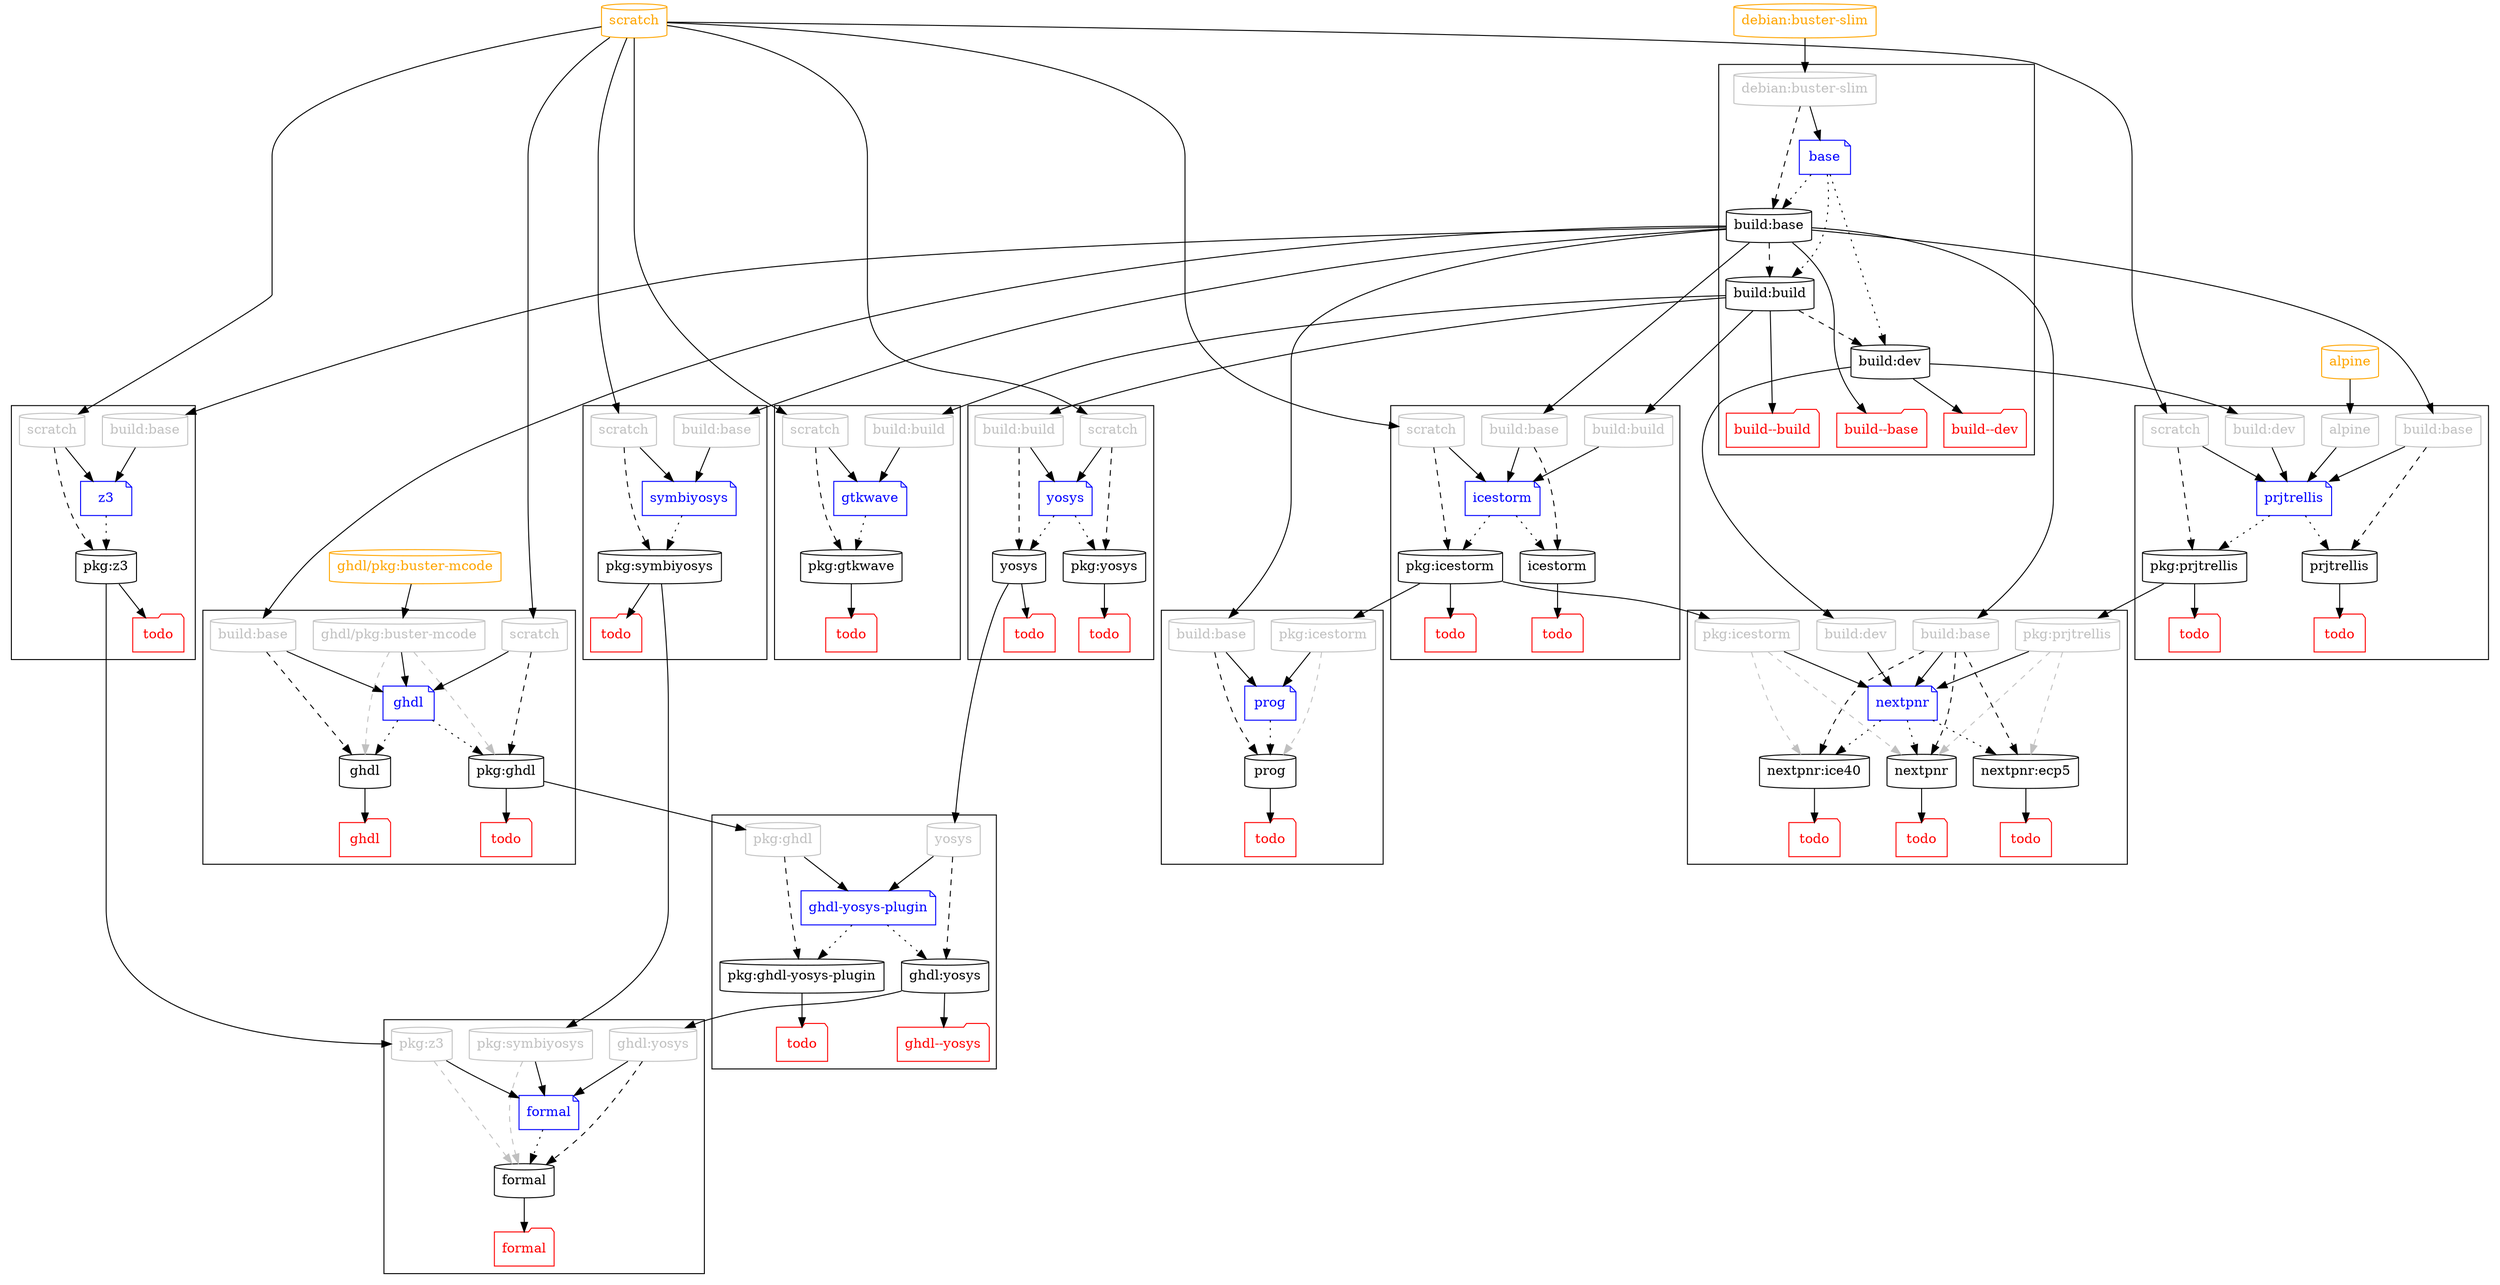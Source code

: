 digraph G {

  #splines=polyline; #curved
  newrank=true;

  # Dockerfiles

  { node [shape=note, color=blue, fontcolor=blue]
    d_base             [label="base"];
    d_formal           [label="formal"];
    d_ghdl             [label="ghdl"];
    d_ghdlYosysPlugin  [label="ghdl-yosys-plugin"];
    d_gtkwave          [label="gtkwave"];
    d_icestorm         [label="icestorm"];
    d_nextpnr          [label="nextpnr"];
    d_prjtrellis       [label="prjtrellis"];
    d_prog             [label="prog"];
    d_symbiyosys       [label="symbiyosys"];
    d_yosys            [label="yosys"];
    d_z3               [label="z3"];
  }

  # Images

  { node [shape=cylinder]
    "build:base"
    "build:build"
    "build:dev"
    "formal"
    "ghdl"
    "pkg:ghdl"
    "pkg:ghdl-yosys-plugin"
    "ghdl:yosys"
    "pkg:gtkwave"
    "pkg:icestorm"
    "icestorm"
    "nextpnr:ice40"
    "nextpnr:ecp5"
    "nextpnr"
    "pkg:prjtrellis"
    "prjtrellis"
    "prog"
    "pkg:symbiyosys"
    "pkg:yosys"
    "yosys"
    "pkg:z3"
  }

  # External images

  { node [shape=cylinder, color=orange, fontcolor=orange]
    { rank=same
      "debian:buster-slim";
      "scratch"           ;
    }

    "alpine";
    "ghdl/pkg:buster-mcode";
  }

  # Workflows

  subgraph cluster_base {
    { rank=same
      node [shape=cylinder, color=grey, fontcolor=grey]
      "p_base_debian" [label="debian:buster-slim"]
    }

    d_base -> {
      "build:base",
      "build:build",
      "build:dev"
    } [style=dotted];

    { rank=same
      node [shape=folder, color=red, fontcolor=red];
      "t_build:base" [label="build--base"];
      "t_build:build" [label="build--build"];
      "t_build:dev" [label="build--dev"];
    }

    "build:base" -> "t_build:base";
    "build:build" -> "t_build:build";
    "build:dev" -> "t_build:dev";
  }

  subgraph cluster_formal {
    { rank=same
      node [shape=cylinder, color=grey, fontcolor=grey]
      "p_formal_ghdl" [label="ghdl:yosys"]
      "p_formal_symbiyosys" [label="pkg:symbiyosys"]
      "p_formal_z3" [label="pkg:z3"]
    }

    d_formal ->
    "formal" [style=dotted];

    "t_formal" [shape=folder, color=red, fontcolor=red, label="formal"];

    "formal" -> "t_formal";
  }

  subgraph cluster_ghdl {
    { rank=same
      node [shape=cylinder, color=grey, fontcolor=grey]
      "p_ghdl_build:base" [label="build:base"]
      "p_ghdl_scratch" [label="scratch"]
      "p_ghdl_buster" [label="ghdl/pkg:buster-mcode"]
    }

    d_ghdl -> { rank=same
      "ghdl",
      "pkg:ghdl"
    } [style=dotted];

    { rank=same
      node [shape=folder, color=red, fontcolor=red];
      "t_ghdl" [label="ghdl"];
      "t_pkg:ghdl" [label="todo"];
    }

    "ghdl" -> "t_ghdl";
    "pkg:ghdl" -> "t_pkg:ghdl";
  }

  subgraph cluster_ghdlYosysPlugin {
    { rank=same
      node [shape=cylinder, color=grey, fontcolor=grey]
      "p_ghdl-yosys-plugin_yosys" [label="yosys"]
      "p_ghdl-yosys-plugin_pkg:ghdl" [label="pkg:ghdl"]
    }

    d_ghdlYosysPlugin -> { rank=same
      "pkg:ghdl-yosys-plugin",
      "ghdl:yosys"
    } [style=dotted];

    { rank=same
      node [shape=folder, color=red, fontcolor=red];
      "t_pkg:ghdl-yosys-plugin" [label="todo"];
      "t_ghdl:yosys" [label="ghdl--yosys"];
    }

    "pkg:ghdl-yosys-plugin" -> "t_pkg:ghdl-yosys-plugin";
    "ghdl:yosys" -> "t_ghdl:yosys";
  }

  subgraph cluster_gtkwave {
    { rank=same
      node [shape=cylinder, color=grey, fontcolor=grey]
      "p_gtkwave_build:build" [label="build:build"]
      "p_gtkwave_scratch" [label="scratch"]
    }

    d_gtkwave ->
    "pkg:gtkwave" [style=dotted];

    "t_pkg:gtkwave" [shape=folder, color=red, fontcolor=red, label="todo"];

    "pkg:gtkwave" -> "t_pkg:gtkwave";
  }

  subgraph cluster_icestorm {
    { rank=same
      node [shape=cylinder, color=grey, fontcolor=grey]
      "p_icestorm_scratch" [label="scratch"]
      "p_icestorm_build:base" [label="build:base"]
      "p_icestorm_build:build" [label="build:build"]
    }

    d_icestorm -> { rank=same
      "pkg:icestorm",
      "icestorm"
    } [style=dotted];

    { rank=same
      node [shape=folder, color=red, fontcolor=red];
      "t_icestorm" [label="todo"];
      "t_pkg:icestorm" [label="todo"];
    }

    "icestorm" -> "t_icestorm";
    "pkg:icestorm" -> "t_pkg:icestorm";
  }

  subgraph cluster_nextpnr {
    { rank=same
      node [shape=cylinder, color=grey, fontcolor=grey]
      "p_nextpnr_build:base" [label="build:base"]
      "p_nextpnr_build:dev" [label="build:dev"]
      "p_nextpnr_icestorm" [label="pkg:icestorm"]
      "p_nextpnr_prjtrellis" [label="pkg:prjtrellis"]
    }

    d_nextpnr -> { rank=same
      "nextpnr:ice40",
      "nextpnr:ecp5",
      "nextpnr"
    } [style=dotted];

    { rank=same
      node [shape=folder, color=red, fontcolor=red];
      "t_nextpnr" [label="todo"];
      "t_nextpnr:ice40" [label="todo"];
      "t_nextpnr:ecp5" [label="todo"];
    }

    "nextpnr" -> "t_nextpnr";
    "nextpnr:ice40" -> "t_nextpnr:ice40";
    "nextpnr:ecp5" -> "t_nextpnr:ecp5";
  }

  subgraph cluster_prjtrellis {
    { rank=same
      node [shape=cylinder, color=grey, fontcolor=grey]
      "p_prjtrellis_alpine" [label="alpine"]
      "p_prjtrellis_scratch" [label="scratch"]
      "p_prjtrellis_build:base" [label="build:base"]
      "p_prjtrellis_build:dev" [label="build:dev"]
    }

    d_prjtrellis -> { rank=same
      "pkg:prjtrellis",
      "prjtrellis"
    } [style=dotted];

    { rank=same
      node [shape=folder, color=red, fontcolor=red];
      "t_prjtrellis" [label="todo"];
      "t_pkg:prjtrellis" [label="todo"];
    }

    "prjtrellis" -> "t_prjtrellis";
    "pkg:prjtrellis" -> "t_pkg:prjtrellis";
  }

  subgraph cluster_prog {
    { rank=same
      node [shape=cylinder, color=grey, fontcolor=grey]
      "p_prog_icestorm" [label="pkg:icestorm"]
      "p_prog_build:base" [label="build:base"]
    }

    d_prog ->
    "prog" [style=dotted];

    "t_prog" [shape=folder, color=red, fontcolor=red, label="todo"];

    "prog" -> "t_prog";
  }

  subgraph cluster_symbiyosys {
    { rank=same
      node [shape=cylinder, color=grey, fontcolor=grey]
      "p_symbiyosys_scratch" [label="scratch"]
      "p_symbiyosys_build:base" [label="build:base"]
    }

    d_symbiyosys ->
    "pkg:symbiyosys" [style=dotted];

    "t_pkg:symbiyosys" [shape=folder, color=red, fontcolor=red, label="todo"];

    "pkg:symbiyosys" -> "t_pkg:symbiyosys";
  }

  subgraph cluster_yosys {
    { rank=same
      node [shape=cylinder, color=grey, fontcolor=grey]
      "p_yosys_build:build" [label="build:build"]
      "p_yosys_scratch" [label="scratch"]
    }

    d_yosys -> { rank=same
      "pkg:yosys",
      "yosys"
    } [style=dotted];

    { rank=same
      node [shape=folder, color=red, fontcolor=red];
      "t_yosys" [label="todo"];
      "t_pkg:yosys" [label="todo"];
    }

    "yosys" -> "t_yosys";
    "pkg:yosys" -> "t_pkg:yosys";
  }

  subgraph cluster_z3 {
    { rank=same
      node [shape=cylinder, color=grey, fontcolor=grey]
      "p_z3_scratch" [label="scratch"]
      "p_z3_build:base" [label="build:base"]
    }

    d_z3 ->
    "pkg:z3" [style=dotted];

    "t_pkg:z3" [shape=folder, color=red, fontcolor=red, label="todo"];

    "pkg:z3" -> "t_pkg:z3";
  }

  { rank=same
    d_gtkwave
    d_icestorm
    d_prjtrellis
    d_symbiyosys
    d_yosys
    d_z3
  }

  { rank=same
    d_ghdl
    d_nextpnr
    d_prog
  }

  # Dockerfile dependencies

  "debian:buster-slim" -> "p_base_debian" -> d_base;

  "ghdl:yosys" -> "p_formal_ghdl" -> d_formal;
  "pkg:symbiyosys" -> "p_formal_symbiyosys" -> d_formal;
  "pkg:z3" -> "p_formal_z3" -> d_formal;

  "scratch" -> "p_ghdl_scratch" -> d_ghdl;
  "ghdl/pkg:buster-mcode" -> "p_ghdl_buster" -> d_ghdl;
  "build:base" -> "p_ghdl_build:base" -> d_ghdl;

  "pkg:ghdl" -> "p_ghdl-yosys-plugin_pkg:ghdl" -> d_ghdlYosysPlugin;
  "yosys" -> "p_ghdl-yosys-plugin_yosys" -> d_ghdlYosysPlugin;

  "build:build" -> "p_gtkwave_build:build" -> d_gtkwave;
  "scratch" -> "p_gtkwave_scratch" -> d_gtkwave;

  "build:build" -> "p_icestorm_build:build" ->  d_icestorm;
  "build:base" -> "p_icestorm_build:base" -> d_icestorm;
  "scratch" -> "p_icestorm_scratch" -> d_icestorm;

  "build:dev" -> "p_nextpnr_build:dev" -> d_nextpnr;
  "build:base" -> "p_nextpnr_build:base" -> d_nextpnr;
  "pkg:icestorm" -> "p_nextpnr_icestorm" -> d_nextpnr;
  "pkg:prjtrellis" -> "p_nextpnr_prjtrellis" -> d_nextpnr;

  "build:dev" -> "p_prjtrellis_build:dev" -> d_prjtrellis;
  "alpine" -> "p_prjtrellis_alpine" -> d_prjtrellis;

  "build:base" -> "p_prjtrellis_build:base" -> d_prjtrellis;
  "scratch" -> "p_prjtrellis_scratch" -> d_prjtrellis;

  "build:base" -> "p_prog_build:base" -> d_prog;
  "pkg:icestorm" -> "p_prog_icestorm" -> d_prog;

  "build:base" -> "p_symbiyosys_build:base" -> d_symbiyosys;
  "scratch" -> "p_symbiyosys_scratch" -> d_symbiyosys;

  "build:build" -> "p_yosys_build:build" -> d_yosys;
  "scratch" -> "p_yosys_scratch" -> d_yosys;

  "build:base" -> "p_z3_build:base" -> d_z3;
  "scratch" -> "p_z3_scratch" -> d_z3;

  # Image dependencies

  { edge [style=dashed]
    "p_base_debian" -> "build:base" -> "build:build" -> "build:dev";

    "p_prog_build:base" -> "prog";

    "p_ghdl_scratch" -> "pkg:ghdl";
    "p_ghdl_build:base" -> "ghdl";

    "p_nextpnr_build:base" -> {
      "nextpnr",
      "nextpnr:ice40",
      "nextpnr:ecp5"
    };

    "p_formal_ghdl" -> "formal";

    "p_gtkwave_scratch" -> "pkg:gtkwave";

    "p_icestorm_build:base" -> "icestorm";
    "p_icestorm_scratch" -> "pkg:icestorm";

    "p_prjtrellis_scratch" -> "pkg:prjtrellis";
    "p_prjtrellis_build:base" -> "prjtrellis";

    "p_symbiyosys_scratch" -> "pkg:symbiyosys";

    "p_yosys_scratch" -> "pkg:yosys";
    "p_yosys_build:build" -> "yosys";

    "p_ghdl-yosys-plugin_yosys" -> "ghdl:yosys";
    "p_ghdl-yosys-plugin_pkg:ghdl" -> "pkg:ghdl-yosys-plugin";

    "p_z3_scratch" -> "pkg:z3";
  }

  { edge [style=dashed, color=grey]
    {
      "p_formal_symbiyosys",
      "p_formal_z3"
     } -> "formal";

    "p_ghdl_buster" -> {
      "ghdl",
      "pkg:ghdl"
    };

    "p_prog_icestorm" -> "prog";

    "p_nextpnr_icestorm" -> {
      "nextpnr",
      "nextpnr:ice40"
    };

    "p_nextpnr_prjtrellis" -> {
      "nextpnr",
      "nextpnr:ecp5"
     };
  }

}
